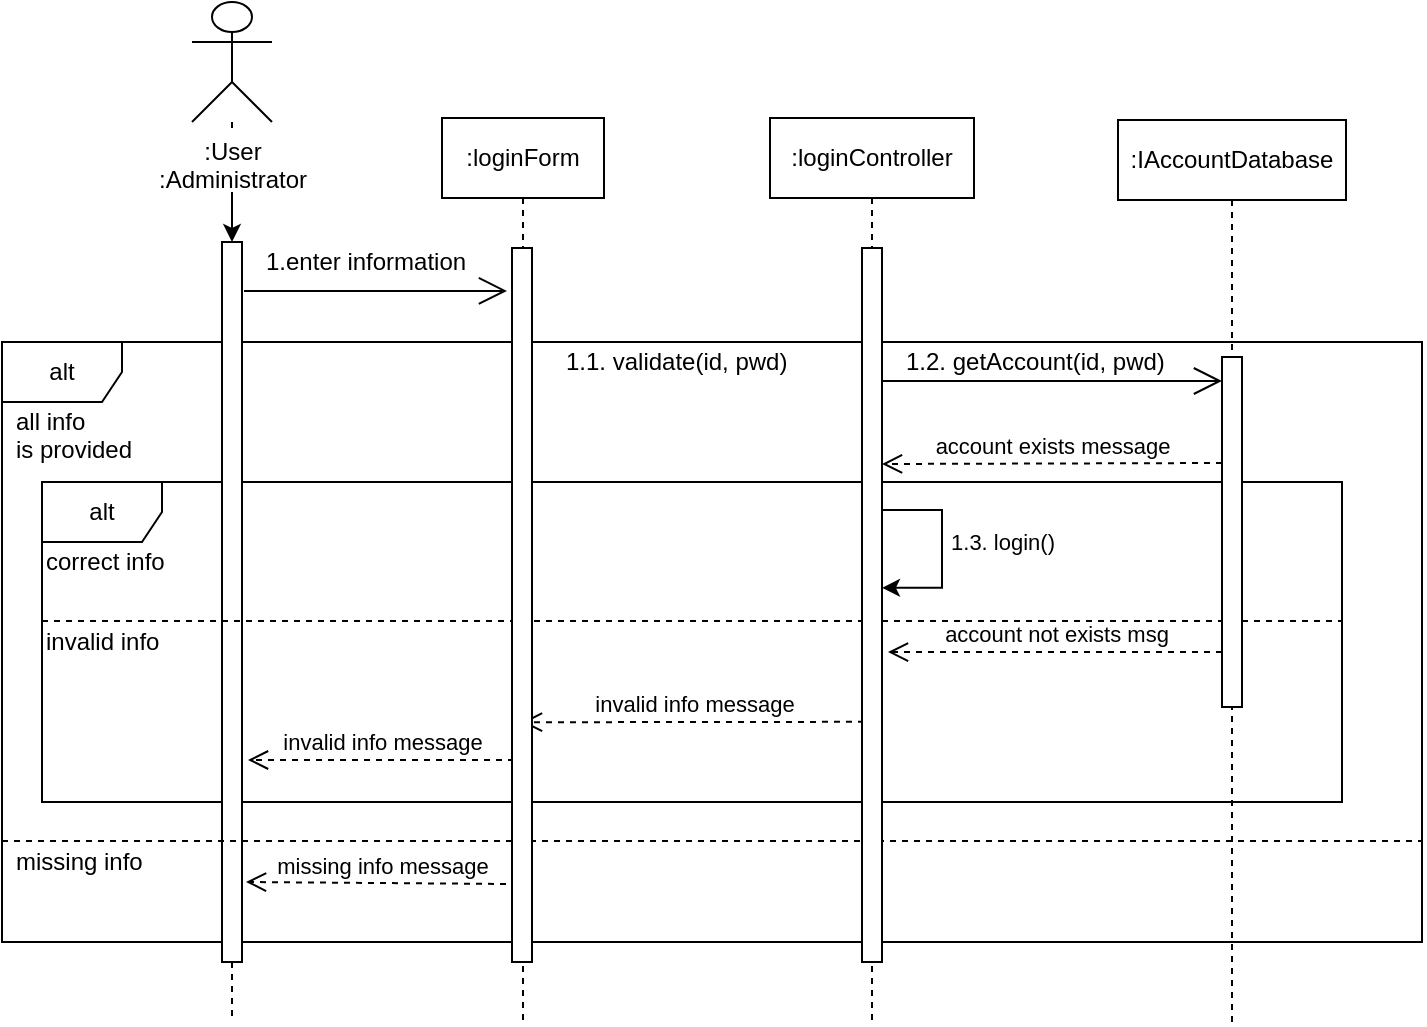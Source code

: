<mxfile version="12.2.7" type="google" pages="1"><diagram id="LEZnS4rTDsJNF2nzVqF0" name="Page-1"><mxGraphModel dx="972" dy="534" grid="1" gridSize="10" guides="1" tooltips="1" connect="1" arrows="1" fold="1" page="1" pageScale="1" pageWidth="850" pageHeight="1100" math="0" shadow="0"><root><mxCell id="0"/><mxCell id="1" parent="0"/><mxCell id="slM15sJ1sWUJIc2dl_aP-26" value="" style="endArrow=open;endFill=1;endSize=12;html=1;" parent="1" edge="1"><mxGeometry width="160" relative="1" as="geometry"><mxPoint x="459" y="269.5" as="sourcePoint"/><mxPoint x="630" y="269.5" as="targetPoint"/></mxGeometry></mxCell><mxCell id="slM15sJ1sWUJIc2dl_aP-47" value="missing info message" style="html=1;verticalAlign=bottom;endArrow=open;dashed=1;endSize=8;exitX=0.1;exitY=0.788;exitDx=0;exitDy=0;exitPerimeter=0;" parent="1" edge="1"><mxGeometry relative="1" as="geometry"><mxPoint x="278" y="521.04" as="sourcePoint"/><mxPoint x="142" y="520" as="targetPoint"/></mxGeometry></mxCell><mxCell id="slM15sJ1sWUJIc2dl_aP-46" value="invalid info message" style="html=1;verticalAlign=bottom;endArrow=open;dashed=1;endSize=8;" parent="1" edge="1"><mxGeometry relative="1" as="geometry"><mxPoint x="276" y="459" as="sourcePoint"/><mxPoint x="143" y="459" as="targetPoint"/></mxGeometry></mxCell><mxCell id="slM15sJ1sWUJIc2dl_aP-55" value="alt" style="shape=umlFrame;whiteSpace=wrap;html=1;fillColor=#ffffff;" parent="1" vertex="1"><mxGeometry x="40" y="320" width="650" height="160" as="geometry"/></mxCell><mxCell id="slM15sJ1sWUJIc2dl_aP-50" value="alt" style="shape=umlFrame;whiteSpace=wrap;html=1;fillColor=#ffffff;" parent="1" vertex="1"><mxGeometry x="20" y="250" width="710" height="300" as="geometry"/></mxCell><mxCell id="slM15sJ1sWUJIc2dl_aP-10" value="" style="endArrow=open;endFill=1;endSize=12;html=1;exitX=1.1;exitY=0.068;exitDx=0;exitDy=0;exitPerimeter=0;" parent="1" source="slM15sJ1sWUJIc2dl_aP-5" edge="1"><mxGeometry width="160" relative="1" as="geometry"><mxPoint x="120" y="190" as="sourcePoint"/><mxPoint x="272.5" y="224.48" as="targetPoint"/></mxGeometry></mxCell><mxCell id="slM15sJ1sWUJIc2dl_aP-21" value="" style="shape=umlLifeline;participant=umlActor;perimeter=lifelinePerimeter;whiteSpace=wrap;html=1;container=1;collapsible=0;recursiveResize=0;verticalAlign=top;spacingTop=36;labelBackgroundColor=#ffffff;outlineConnect=0;size=60;" parent="1" vertex="1"><mxGeometry x="115" y="80" width="40" height="510" as="geometry"/></mxCell><mxCell id="slM15sJ1sWUJIc2dl_aP-5" value="" style="html=1;points=[];perimeter=orthogonalPerimeter;" parent="slM15sJ1sWUJIc2dl_aP-21" vertex="1"><mxGeometry x="15" y="120" width="10" height="360" as="geometry"/></mxCell><mxCell id="slM15sJ1sWUJIc2dl_aP-48" value="" style="edgeStyle=orthogonalEdgeStyle;rounded=0;orthogonalLoop=1;jettySize=auto;html=1;" parent="1" source="slM15sJ1sWUJIc2dl_aP-22" target="slM15sJ1sWUJIc2dl_aP-5" edge="1"><mxGeometry relative="1" as="geometry"/></mxCell><mxCell id="slM15sJ1sWUJIc2dl_aP-23" value="1.enter information" style="text;html=1;resizable=0;points=[];autosize=1;align=left;verticalAlign=top;spacingTop=-4;" parent="1" vertex="1"><mxGeometry x="150" y="200" width="120" height="20" as="geometry"/></mxCell><mxCell id="slM15sJ1sWUJIc2dl_aP-25" value="1.1. validate(id, pwd)" style="text;html=1;resizable=0;points=[];autosize=1;align=left;verticalAlign=top;spacingTop=-4;" parent="1" vertex="1"><mxGeometry x="300" y="250" width="130" height="20" as="geometry"/></mxCell><mxCell id="slM15sJ1sWUJIc2dl_aP-27" value="1.2. getAccount(id, pwd)" style="text;html=1;resizable=0;points=[];autosize=1;align=left;verticalAlign=top;spacingTop=-4;" parent="1" vertex="1"><mxGeometry x="470" y="250" width="140" height="20" as="geometry"/></mxCell><mxCell id="slM15sJ1sWUJIc2dl_aP-28" value="account exists message" style="html=1;verticalAlign=bottom;endArrow=open;dashed=1;endSize=8;" parent="1" edge="1"><mxGeometry relative="1" as="geometry"><mxPoint x="630" y="310.5" as="sourcePoint"/><mxPoint x="460" y="311" as="targetPoint"/></mxGeometry></mxCell><mxCell id="slM15sJ1sWUJIc2dl_aP-33" value="account not exists msg" style="html=1;verticalAlign=bottom;endArrow=open;dashed=1;endSize=8;entryX=1.2;entryY=0.732;entryDx=0;entryDy=0;entryPerimeter=0;" parent="1" edge="1"><mxGeometry relative="1" as="geometry"><mxPoint x="630" y="405" as="sourcePoint"/><mxPoint x="463" y="405.06" as="targetPoint"/></mxGeometry></mxCell><mxCell id="slM15sJ1sWUJIc2dl_aP-45" value="invalid info message" style="html=1;verticalAlign=bottom;endArrow=open;dashed=1;endSize=8;exitX=0;exitY=0.902;exitDx=0;exitDy=0;exitPerimeter=0;entryX=0.75;entryY=0.667;entryDx=0;entryDy=0;entryPerimeter=0;" parent="1" edge="1"><mxGeometry relative="1" as="geometry"><mxPoint x="451" y="439.91" as="sourcePoint"/><mxPoint x="280" y="440.12" as="targetPoint"/></mxGeometry></mxCell><mxCell id="slM15sJ1sWUJIc2dl_aP-22" value=":User&lt;br&gt;:Administrator" style="text;html=1;resizable=0;points=[];autosize=1;align=center;verticalAlign=top;spacingTop=-4;fillColor=#ffffff;" parent="1" vertex="1"><mxGeometry x="90" y="145" width="90" height="30" as="geometry"/></mxCell><mxCell id="slM15sJ1sWUJIc2dl_aP-51" value="all info&lt;br&gt;is provided" style="text;html=1;resizable=0;points=[];autosize=1;align=left;verticalAlign=top;spacingTop=-4;" parent="1" vertex="1"><mxGeometry x="25" y="280" width="70" height="30" as="geometry"/></mxCell><mxCell id="slM15sJ1sWUJIc2dl_aP-52" value="missing info" style="text;html=1;resizable=0;points=[];autosize=1;align=left;verticalAlign=top;spacingTop=-4;" parent="1" vertex="1"><mxGeometry x="25" y="500" width="80" height="20" as="geometry"/></mxCell><mxCell id="slM15sJ1sWUJIc2dl_aP-53" value="correct info" style="text;html=1;resizable=0;points=[];autosize=1;align=left;verticalAlign=top;spacingTop=-4;" parent="1" vertex="1"><mxGeometry x="40" y="350" width="70" height="20" as="geometry"/></mxCell><mxCell id="slM15sJ1sWUJIc2dl_aP-54" value="invalid info" style="text;html=1;resizable=0;points=[];autosize=1;align=left;verticalAlign=top;spacingTop=-4;" parent="1" vertex="1"><mxGeometry x="40" y="390" width="70" height="20" as="geometry"/></mxCell><mxCell id="slM15sJ1sWUJIc2dl_aP-60" value="" style="endArrow=none;dashed=1;endFill=0;endSize=12;html=1;" parent="1" edge="1"><mxGeometry width="160" relative="1" as="geometry"><mxPoint x="40" y="389.5" as="sourcePoint"/><mxPoint x="690" y="389.5" as="targetPoint"/></mxGeometry></mxCell><mxCell id="slM15sJ1sWUJIc2dl_aP-61" value="" style="endArrow=none;dashed=1;endFill=0;endSize=12;html=1;" parent="1" edge="1"><mxGeometry width="160" relative="1" as="geometry"><mxPoint x="20" y="499.5" as="sourcePoint"/><mxPoint x="730" y="499.5" as="targetPoint"/></mxGeometry></mxCell><mxCell id="tISoZiFKwnvLoAvUBz7o-5" value="&lt;span style=&quot;text-align: left ; white-space: nowrap&quot;&gt;:loginForm&lt;/span&gt;" style="shape=umlLifeline;perimeter=lifelinePerimeter;whiteSpace=wrap;html=1;container=1;collapsible=0;recursiveResize=0;outlineConnect=0;" parent="1" vertex="1"><mxGeometry x="240" y="138" width="81" height="453" as="geometry"/></mxCell><mxCell id="tISoZiFKwnvLoAvUBz7o-6" value="" style="html=1;points=[];perimeter=orthogonalPerimeter;" parent="1" vertex="1"><mxGeometry x="275" y="203" width="10" height="357" as="geometry"/></mxCell><mxCell id="tISoZiFKwnvLoAvUBz7o-7" value="&lt;span style=&quot;text-align: left ; white-space: nowrap&quot;&gt;:loginController&lt;/span&gt;" style="shape=umlLifeline;perimeter=lifelinePerimeter;whiteSpace=wrap;html=1;container=1;collapsible=0;recursiveResize=0;outlineConnect=0;" parent="1" vertex="1"><mxGeometry x="404" y="138" width="102" height="452" as="geometry"/></mxCell><mxCell id="tISoZiFKwnvLoAvUBz7o-8" value="" style="html=1;points=[];perimeter=orthogonalPerimeter;" parent="1" vertex="1"><mxGeometry x="450" y="203" width="10" height="357" as="geometry"/></mxCell><mxCell id="tISoZiFKwnvLoAvUBz7o-9" value="&lt;span style=&quot;text-align: left ; white-space: nowrap&quot;&gt;:IAccountDatabase&lt;/span&gt;" style="shape=umlLifeline;perimeter=lifelinePerimeter;whiteSpace=wrap;html=1;container=1;collapsible=0;recursiveResize=0;outlineConnect=0;" parent="1" vertex="1"><mxGeometry x="578" y="139" width="114" height="452" as="geometry"/></mxCell><mxCell id="slM15sJ1sWUJIc2dl_aP-8" value="" style="html=1;points=[];perimeter=orthogonalPerimeter;" parent="1" vertex="1"><mxGeometry x="630" y="257.5" width="10" height="175" as="geometry"/></mxCell><mxCell id="tISoZiFKwnvLoAvUBz7o-10" value="1.3. login()" style="edgeStyle=orthogonalEdgeStyle;rounded=0;orthogonalLoop=1;jettySize=auto;html=1;entryX=1;entryY=0.476;entryDx=0;entryDy=0;entryPerimeter=0;exitX=1;exitY=0.367;exitDx=0;exitDy=0;exitPerimeter=0;" parent="1" source="tISoZiFKwnvLoAvUBz7o-8" target="tISoZiFKwnvLoAvUBz7o-8" edge="1"><mxGeometry x="-0.394" y="-34" relative="1" as="geometry"><Array as="points"><mxPoint x="490" y="334"/><mxPoint x="490" y="373"/></Array><mxPoint x="64" y="16" as="offset"/></mxGeometry></mxCell></root></mxGraphModel></diagram></mxfile>